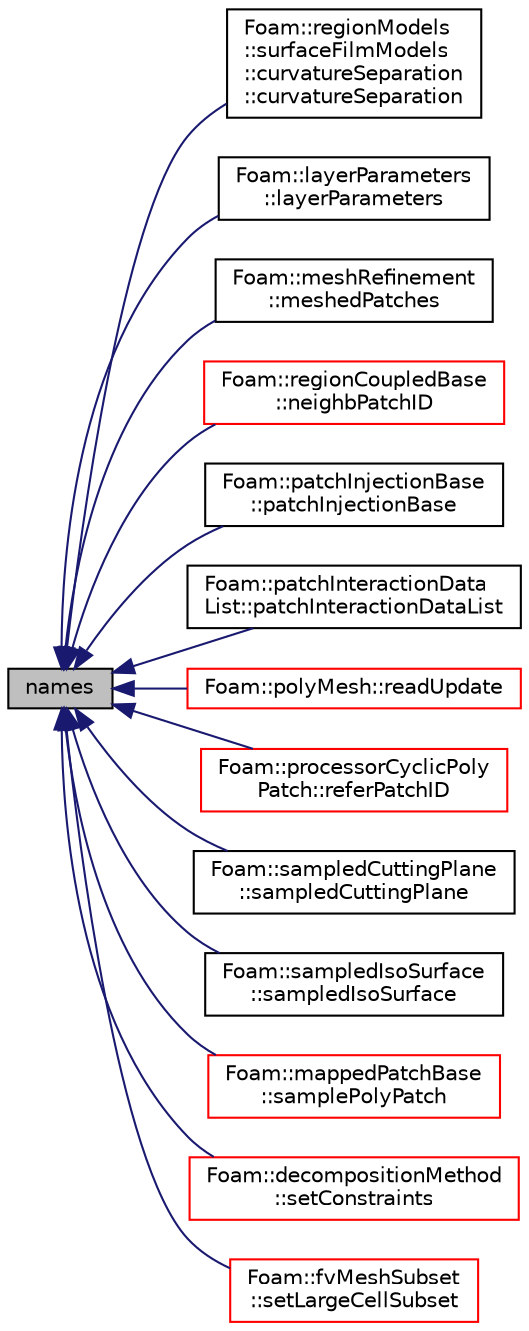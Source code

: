 digraph "names"
{
  bgcolor="transparent";
  edge [fontname="Helvetica",fontsize="10",labelfontname="Helvetica",labelfontsize="10"];
  node [fontname="Helvetica",fontsize="10",shape=record];
  rankdir="LR";
  Node1 [label="names",height=0.2,width=0.4,color="black", fillcolor="grey75", style="filled", fontcolor="black"];
  Node1 -> Node2 [dir="back",color="midnightblue",fontsize="10",style="solid",fontname="Helvetica"];
  Node2 [label="Foam::regionModels\l::surfaceFilmModels\l::curvatureSeparation\l::curvatureSeparation",height=0.2,width=0.4,color="black",URL="$a00446.html#a9222f6abd6732386986265a43f56ea30",tooltip="Construct from surface film model. "];
  Node1 -> Node3 [dir="back",color="midnightblue",fontsize="10",style="solid",fontname="Helvetica"];
  Node3 [label="Foam::layerParameters\l::layerParameters",height=0.2,width=0.4,color="black",URL="$a01276.html#a0bca0e83ae5dc91bf83bfda4f12ac795",tooltip="Construct from dictionary. "];
  Node1 -> Node4 [dir="back",color="midnightblue",fontsize="10",style="solid",fontname="Helvetica"];
  Node4 [label="Foam::meshRefinement\l::meshedPatches",height=0.2,width=0.4,color="black",URL="$a01469.html#afe4fe61a5ee777c81696f3c83858cf62",tooltip="Get patchIDs for patches added in addMeshedPatch. "];
  Node1 -> Node5 [dir="back",color="midnightblue",fontsize="10",style="solid",fontname="Helvetica"];
  Node5 [label="Foam::regionCoupledBase\l::neighbPatchID",height=0.2,width=0.4,color="red",URL="$a02117.html#a5c827b6fffa3dadbe60d9d74ec9140d8",tooltip="Neighbour patch ID. "];
  Node1 -> Node6 [dir="back",color="midnightblue",fontsize="10",style="solid",fontname="Helvetica"];
  Node6 [label="Foam::patchInjectionBase\l::patchInjectionBase",height=0.2,width=0.4,color="black",URL="$a01804.html#a64c19b20dfa68bf32dc46dd10079f8a0",tooltip="Construct from mesh and patch name. "];
  Node1 -> Node7 [dir="back",color="midnightblue",fontsize="10",style="solid",fontname="Helvetica"];
  Node7 [label="Foam::patchInteractionData\lList::patchInteractionDataList",height=0.2,width=0.4,color="black",URL="$a01806.html#a6ceb0b9c160f0dffd9ce6257b8521a8f",tooltip="Construct from Istream. "];
  Node1 -> Node8 [dir="back",color="midnightblue",fontsize="10",style="solid",fontname="Helvetica"];
  Node8 [label="Foam::polyMesh::readUpdate",height=0.2,width=0.4,color="red",URL="$a01916.html#a9d298b9dbcdbe96c85e7ea556233a8c2",tooltip="Update the mesh based on the mesh files saved in. "];
  Node1 -> Node9 [dir="back",color="midnightblue",fontsize="10",style="solid",fontname="Helvetica"];
  Node9 [label="Foam::processorCyclicPoly\lPatch::referPatchID",height=0.2,width=0.4,color="red",URL="$a01982.html#a60cd6cc94d949d7fc5e0c3e265ee8423",tooltip="Referring patchID. "];
  Node1 -> Node10 [dir="back",color="midnightblue",fontsize="10",style="solid",fontname="Helvetica"];
  Node10 [label="Foam::sampledCuttingPlane\l::sampledCuttingPlane",height=0.2,width=0.4,color="black",URL="$a02222.html#aecbcf2c3dfc39ff92ce64d94953147be",tooltip="Construct from dictionary. "];
  Node1 -> Node11 [dir="back",color="midnightblue",fontsize="10",style="solid",fontname="Helvetica"];
  Node11 [label="Foam::sampledIsoSurface\l::sampledIsoSurface",height=0.2,width=0.4,color="black",URL="$a02223.html#a292a1d14dcf9c7e12fd820f84bd3eefc",tooltip="Construct from dictionary. "];
  Node1 -> Node12 [dir="back",color="midnightblue",fontsize="10",style="solid",fontname="Helvetica"];
  Node12 [label="Foam::mappedPatchBase\l::samplePolyPatch",height=0.2,width=0.4,color="red",URL="$a01420.html#a3434acc5afba1f7b7b8f4c573befd8b3",tooltip="Get the patch on the region. "];
  Node1 -> Node13 [dir="back",color="midnightblue",fontsize="10",style="solid",fontname="Helvetica"];
  Node13 [label="Foam::decompositionMethod\l::setConstraints",height=0.2,width=0.4,color="red",URL="$a00506.html#a36608a91d1c00b41284eaf46b895387c",tooltip="Helper: extract constraints: "];
  Node1 -> Node14 [dir="back",color="midnightblue",fontsize="10",style="solid",fontname="Helvetica"];
  Node14 [label="Foam::fvMeshSubset\l::setLargeCellSubset",height=0.2,width=0.4,color="red",URL="$a00881.html#aa5aecd31ebb23c10811eb60949808165",tooltip="Set the subset from all cells with region == currentRegion. "];
}
